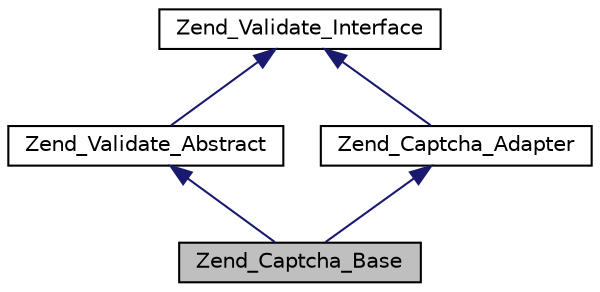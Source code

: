 digraph G
{
  edge [fontname="Helvetica",fontsize="10",labelfontname="Helvetica",labelfontsize="10"];
  node [fontname="Helvetica",fontsize="10",shape=record];
  Node1 [label="Zend_Captcha_Base",height=0.2,width=0.4,color="black", fillcolor="grey75", style="filled" fontcolor="black"];
  Node2 -> Node1 [dir="back",color="midnightblue",fontsize="10",style="solid",fontname="Helvetica"];
  Node2 [label="Zend_Validate_Abstract",height=0.2,width=0.4,color="black", fillcolor="white", style="filled",URL="$class_zend___validate___abstract.html"];
  Node3 -> Node2 [dir="back",color="midnightblue",fontsize="10",style="solid",fontname="Helvetica"];
  Node3 [label="Zend_Validate_Interface",height=0.2,width=0.4,color="black", fillcolor="white", style="filled",URL="$interface_zend___validate___interface.html"];
  Node4 -> Node1 [dir="back",color="midnightblue",fontsize="10",style="solid",fontname="Helvetica"];
  Node4 [label="Zend_Captcha_Adapter",height=0.2,width=0.4,color="black", fillcolor="white", style="filled",URL="$interface_zend___captcha___adapter.html"];
  Node3 -> Node4 [dir="back",color="midnightblue",fontsize="10",style="solid",fontname="Helvetica"];
}
